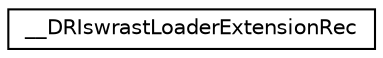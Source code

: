 digraph "Graphe hiérarchique des classes"
{
  edge [fontname="Helvetica",fontsize="10",labelfontname="Helvetica",labelfontsize="10"];
  node [fontname="Helvetica",fontsize="10",shape=record];
  rankdir="LR";
  Node1 [label="__DRIswrastLoaderExtensionRec",height=0.2,width=0.4,color="black", fillcolor="white", style="filled",URL="$struct_____d_r_iswrast_loader_extension_rec.html"];
}
